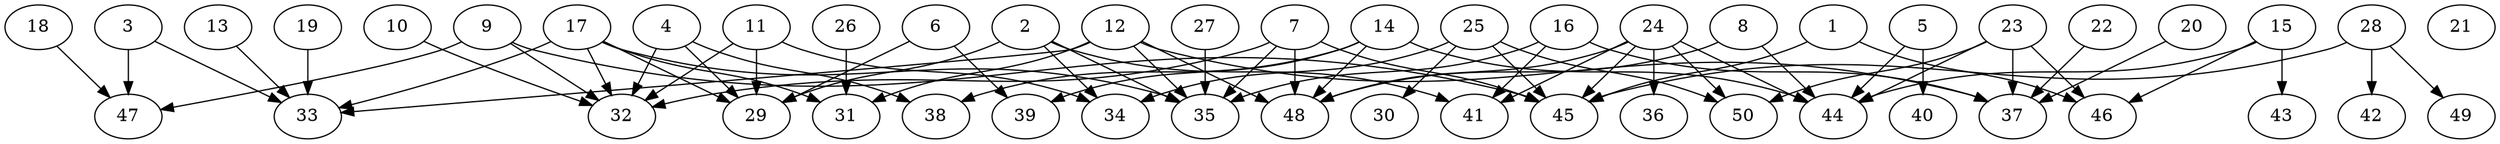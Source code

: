 // DAG automatically generated by daggen at Tue Jul 18 11:30:58 2017
// ./daggen --dot -n 50 --fat 0.8 --regular 0.2 --density 0.2 --jump 2 
digraph G {
  1 [size="25169682794", alpha="0.04"]
  1 -> 45 [size ="33554432"]
  1 -> 46 [size ="33554432"]
  2 [size="36846979704", alpha="0.18"]
  2 -> 29 [size ="134217728"]
  2 -> 34 [size ="134217728"]
  2 -> 35 [size ="134217728"]
  2 -> 41 [size ="134217728"]
  3 [size="94855031199", alpha="0.07"]
  3 -> 33 [size ="75497472"]
  3 -> 47 [size ="75497472"]
  4 [size="8541858938", alpha="0.12"]
  4 -> 29 [size ="134217728"]
  4 -> 32 [size ="134217728"]
  4 -> 38 [size ="134217728"]
  5 [size="782757789696", alpha="0.14"]
  5 -> 40 [size ="679477248"]
  5 -> 44 [size ="679477248"]
  6 [size="1951656484", alpha="0.16"]
  6 -> 29 [size ="75497472"]
  6 -> 39 [size ="75497472"]
  7 [size="2475991208", alpha="0.05"]
  7 -> 32 [size ="134217728"]
  7 -> 35 [size ="134217728"]
  7 -> 45 [size ="134217728"]
  7 -> 48 [size ="134217728"]
  8 [size="384635995361", alpha="0.11"]
  8 -> 44 [size ="301989888"]
  8 -> 48 [size ="301989888"]
  9 [size="171900155136", alpha="0.10"]
  9 -> 32 [size ="134217728"]
  9 -> 45 [size ="134217728"]
  9 -> 47 [size ="134217728"]
  10 [size="26813650036", alpha="0.01"]
  10 -> 32 [size ="679477248"]
  11 [size="134217728000", alpha="0.14"]
  11 -> 29 [size ="209715200"]
  11 -> 32 [size ="209715200"]
  11 -> 34 [size ="209715200"]
  12 [size="134217728000", alpha="0.03"]
  12 -> 31 [size ="209715200"]
  12 -> 33 [size ="209715200"]
  12 -> 35 [size ="209715200"]
  12 -> 37 [size ="209715200"]
  12 -> 48 [size ="209715200"]
  13 [size="127424971068", alpha="0.11"]
  13 -> 33 [size ="134217728"]
  14 [size="782757789696", alpha="0.03"]
  14 -> 38 [size ="679477248"]
  14 -> 39 [size ="679477248"]
  14 -> 44 [size ="679477248"]
  14 -> 48 [size ="679477248"]
  15 [size="229266528117", alpha="0.18"]
  15 -> 43 [size ="301989888"]
  15 -> 44 [size ="301989888"]
  15 -> 46 [size ="301989888"]
  16 [size="28991029248", alpha="0.08"]
  16 -> 35 [size ="75497472"]
  16 -> 37 [size ="75497472"]
  16 -> 41 [size ="75497472"]
  17 [size="642965079", alpha="0.18"]
  17 -> 29 [size ="33554432"]
  17 -> 31 [size ="33554432"]
  17 -> 32 [size ="33554432"]
  17 -> 33 [size ="33554432"]
  17 -> 35 [size ="33554432"]
  18 [size="374788363144", alpha="0.03"]
  18 -> 47 [size ="536870912"]
  19 [size="549755813888", alpha="0.00"]
  19 -> 33 [size ="536870912"]
  20 [size="83857610010", alpha="0.14"]
  20 -> 37 [size ="209715200"]
  21 [size="5848424390", alpha="0.12"]
  22 [size="123282203544", alpha="0.15"]
  22 -> 37 [size ="134217728"]
  23 [size="14931423091", alpha="0.02"]
  23 -> 37 [size ="838860800"]
  23 -> 44 [size ="838860800"]
  23 -> 46 [size ="838860800"]
  23 -> 50 [size ="838860800"]
  24 [size="79661321603", alpha="0.08"]
  24 -> 36 [size ="209715200"]
  24 -> 41 [size ="209715200"]
  24 -> 44 [size ="209715200"]
  24 -> 45 [size ="209715200"]
  24 -> 48 [size ="209715200"]
  24 -> 50 [size ="209715200"]
  25 [size="68719476736", alpha="0.02"]
  25 -> 30 [size ="134217728"]
  25 -> 34 [size ="134217728"]
  25 -> 45 [size ="134217728"]
  25 -> 50 [size ="134217728"]
  26 [size="549755813888", alpha="0.08"]
  26 -> 31 [size ="536870912"]
  27 [size="5081584930", alpha="0.19"]
  27 -> 35 [size ="411041792"]
  28 [size="5725373228", alpha="0.19"]
  28 -> 42 [size ="134217728"]
  28 -> 45 [size ="134217728"]
  28 -> 49 [size ="134217728"]
  29 [size="794121464968", alpha="0.20"]
  30 [size="4926134813", alpha="0.07"]
  31 [size="231928233984", alpha="0.17"]
  32 [size="368293445632", alpha="0.18"]
  33 [size="132836424276", alpha="0.00"]
  34 [size="782757789696", alpha="0.08"]
  35 [size="7458565703", alpha="0.11"]
  36 [size="231928233984", alpha="0.03"]
  37 [size="1136889485902", alpha="0.06"]
  38 [size="7644007480", alpha="0.14"]
  39 [size="68719476736", alpha="0.17"]
  40 [size="1223580028628", alpha="0.06"]
  41 [size="254713929203", alpha="0.06"]
  42 [size="1107390612400", alpha="0.05"]
  43 [size="4316150654", alpha="0.01"]
  44 [size="8589934592", alpha="0.18"]
  45 [size="3500844022", alpha="0.10"]
  46 [size="4016108408", alpha="0.10"]
  47 [size="947966276159", alpha="0.17"]
  48 [size="368293445632", alpha="0.01"]
  49 [size="23571714331", alpha="0.16"]
  50 [size="17701796254", alpha="0.16"]
}
